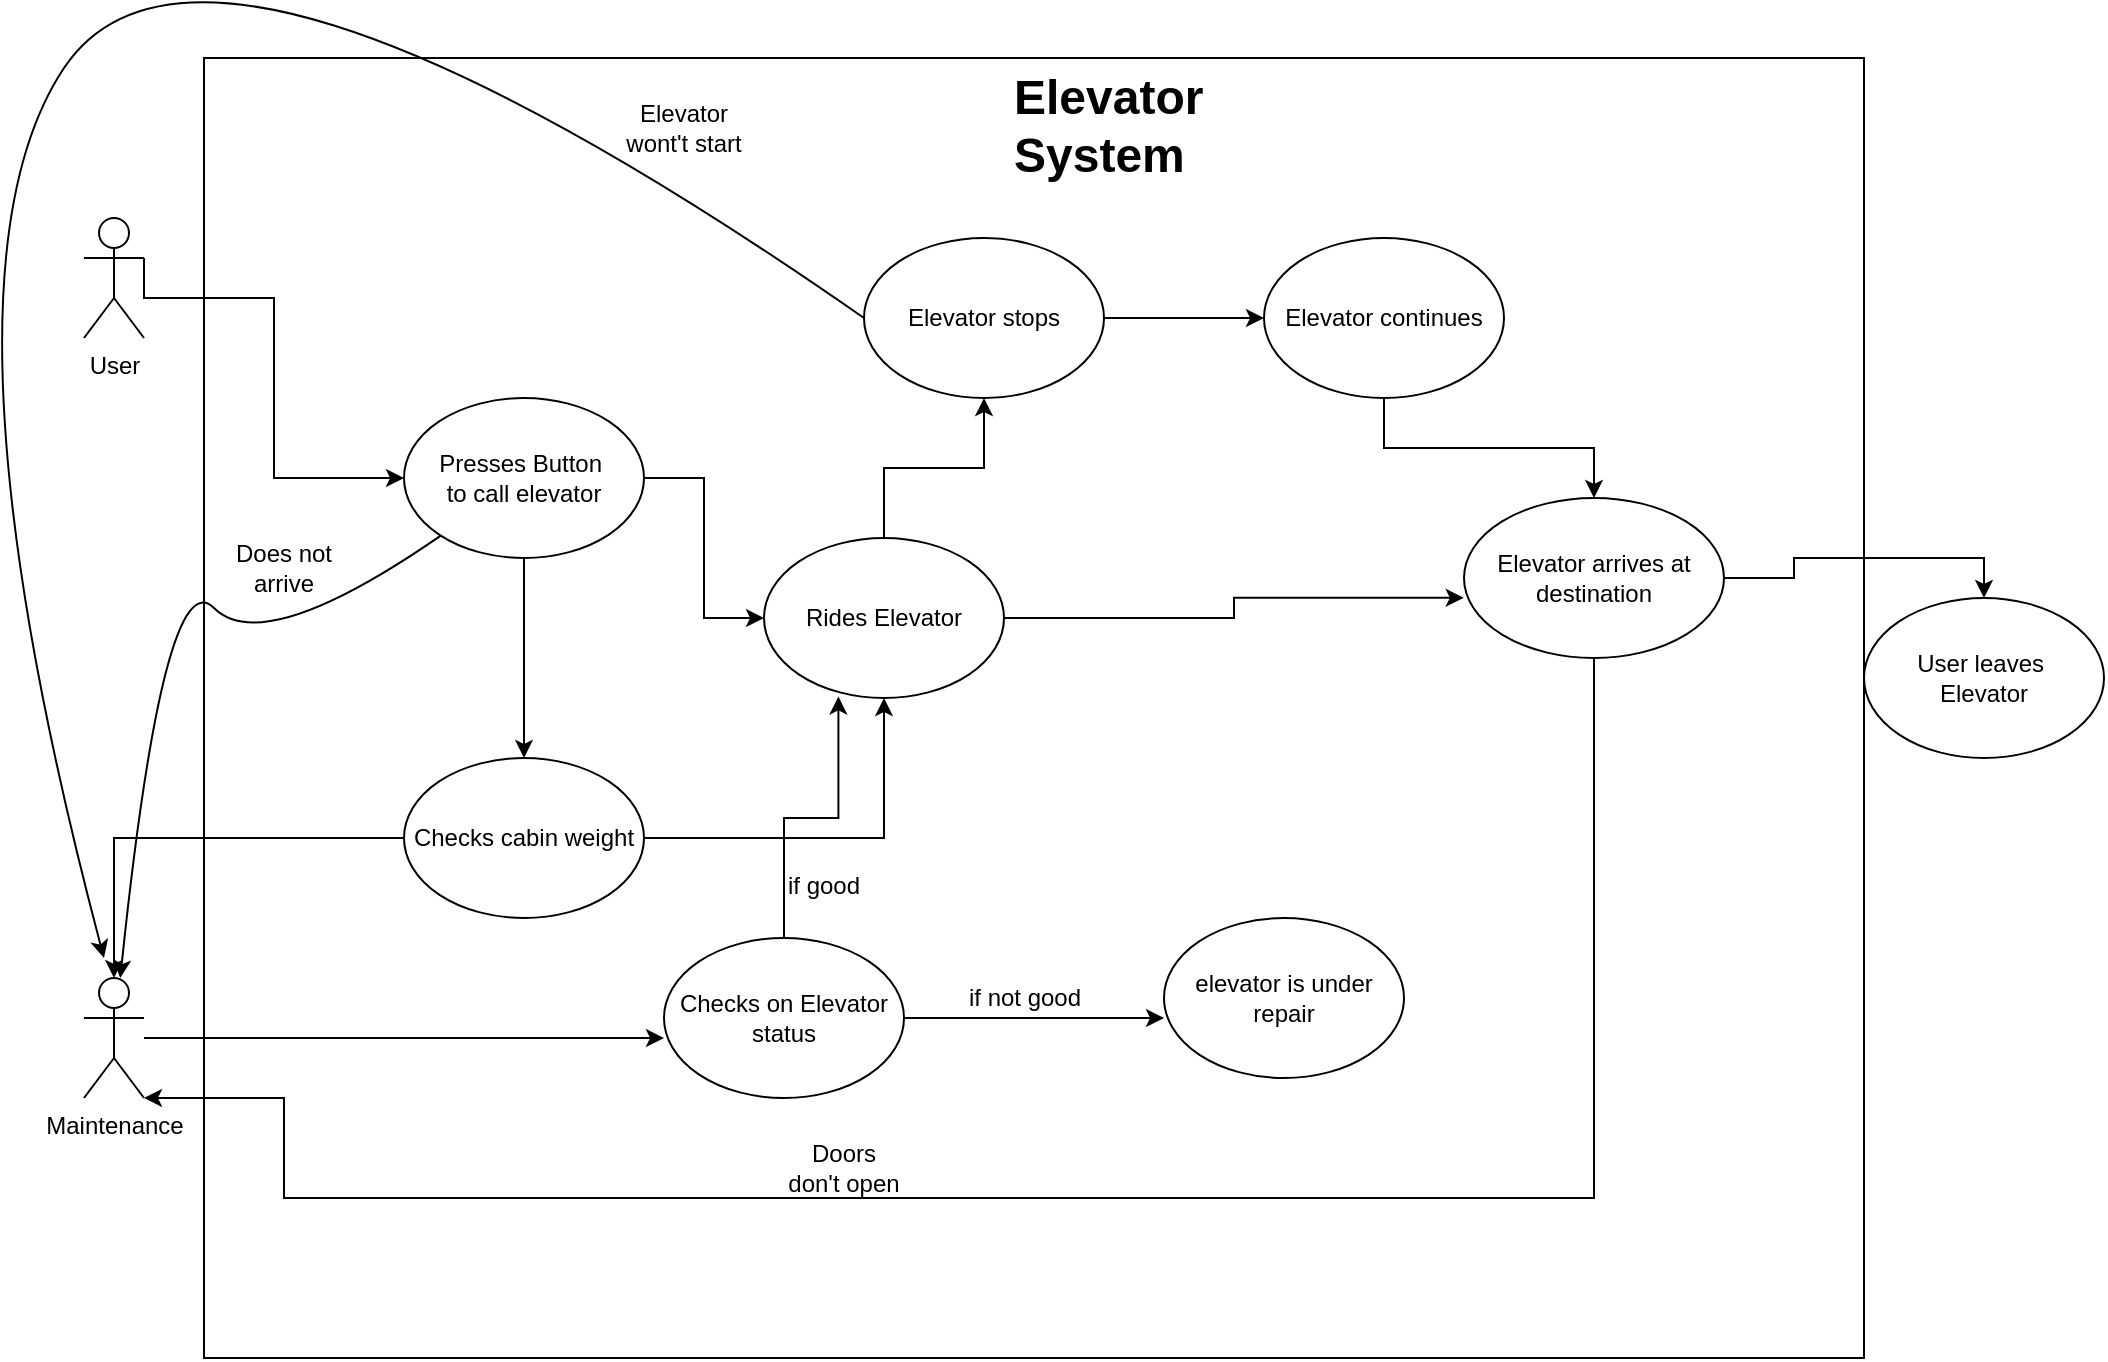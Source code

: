 <mxfile version="20.2.3" type="device"><diagram id="PL3hoCNNfryGZtkeFOUo" name="Page-1"><mxGraphModel dx="1221" dy="1591" grid="1" gridSize="10" guides="1" tooltips="1" connect="1" arrows="1" fold="1" page="1" pageScale="1" pageWidth="1169" pageHeight="827" math="0" shadow="0"><root><mxCell id="0"/><mxCell id="1" parent="0"/><mxCell id="6qLe1xEXpkfztIXwIymU-4" style="edgeStyle=orthogonalEdgeStyle;rounded=0;orthogonalLoop=1;jettySize=auto;html=1;exitX=1;exitY=0.333;exitDx=0;exitDy=0;exitPerimeter=0;entryX=0;entryY=0.5;entryDx=0;entryDy=0;" edge="1" parent="1" source="6qLe1xEXpkfztIXwIymU-1" target="6qLe1xEXpkfztIXwIymU-3"><mxGeometry relative="1" as="geometry"><Array as="points"><mxPoint x="110" y="120"/><mxPoint x="175" y="120"/><mxPoint x="175" y="210"/></Array></mxGeometry></mxCell><mxCell id="6qLe1xEXpkfztIXwIymU-1" value="User" style="shape=umlActor;verticalLabelPosition=bottom;verticalAlign=top;html=1;outlineConnect=0;" vertex="1" parent="1"><mxGeometry x="80" y="80" width="30" height="60" as="geometry"/></mxCell><mxCell id="6qLe1xEXpkfztIXwIymU-18" style="edgeStyle=orthogonalEdgeStyle;rounded=0;orthogonalLoop=1;jettySize=auto;html=1;entryX=0;entryY=0.625;entryDx=0;entryDy=0;entryPerimeter=0;" edge="1" parent="1" source="6qLe1xEXpkfztIXwIymU-2" target="6qLe1xEXpkfztIXwIymU-16"><mxGeometry relative="1" as="geometry"/></mxCell><mxCell id="6qLe1xEXpkfztIXwIymU-2" value="Maintenance" style="shape=umlActor;verticalLabelPosition=bottom;verticalAlign=top;html=1;outlineConnect=0;" vertex="1" parent="1"><mxGeometry x="80" y="460" width="30" height="60" as="geometry"/></mxCell><mxCell id="6qLe1xEXpkfztIXwIymU-10" value="" style="edgeStyle=orthogonalEdgeStyle;rounded=0;orthogonalLoop=1;jettySize=auto;html=1;" edge="1" parent="1" source="6qLe1xEXpkfztIXwIymU-3" target="6qLe1xEXpkfztIXwIymU-8"><mxGeometry relative="1" as="geometry"/></mxCell><mxCell id="6qLe1xEXpkfztIXwIymU-3" value="Presses Button&amp;nbsp;&lt;br&gt;to call elevator" style="ellipse;whiteSpace=wrap;html=1;" vertex="1" parent="1"><mxGeometry x="240" y="170" width="120" height="80" as="geometry"/></mxCell><mxCell id="6qLe1xEXpkfztIXwIymU-9" style="edgeStyle=orthogonalEdgeStyle;rounded=0;orthogonalLoop=1;jettySize=auto;html=1;exitX=1;exitY=0.5;exitDx=0;exitDy=0;entryX=0.5;entryY=1;entryDx=0;entryDy=0;" edge="1" parent="1" source="6qLe1xEXpkfztIXwIymU-7" target="6qLe1xEXpkfztIXwIymU-8"><mxGeometry relative="1" as="geometry"/></mxCell><mxCell id="6qLe1xEXpkfztIXwIymU-11" style="edgeStyle=orthogonalEdgeStyle;rounded=0;orthogonalLoop=1;jettySize=auto;html=1;entryX=0.5;entryY=0;entryDx=0;entryDy=0;entryPerimeter=0;" edge="1" parent="1" source="6qLe1xEXpkfztIXwIymU-7" target="6qLe1xEXpkfztIXwIymU-2"><mxGeometry relative="1" as="geometry"/></mxCell><mxCell id="6qLe1xEXpkfztIXwIymU-7" value="Checks cabin weight" style="ellipse;whiteSpace=wrap;html=1;" vertex="1" parent="1"><mxGeometry x="240" y="350" width="120" height="80" as="geometry"/></mxCell><mxCell id="6qLe1xEXpkfztIXwIymU-6" style="edgeStyle=orthogonalEdgeStyle;rounded=0;orthogonalLoop=1;jettySize=auto;html=1;" edge="1" parent="1" source="6qLe1xEXpkfztIXwIymU-3"><mxGeometry relative="1" as="geometry"><mxPoint x="300" y="350" as="targetPoint"/></mxGeometry></mxCell><mxCell id="6qLe1xEXpkfztIXwIymU-31" style="edgeStyle=orthogonalEdgeStyle;rounded=0;orthogonalLoop=1;jettySize=auto;html=1;entryX=0.5;entryY=1;entryDx=0;entryDy=0;" edge="1" parent="1" source="6qLe1xEXpkfztIXwIymU-8" target="6qLe1xEXpkfztIXwIymU-30"><mxGeometry relative="1" as="geometry"/></mxCell><mxCell id="6qLe1xEXpkfztIXwIymU-36" style="edgeStyle=orthogonalEdgeStyle;rounded=0;orthogonalLoop=1;jettySize=auto;html=1;entryX=-0.001;entryY=0.624;entryDx=0;entryDy=0;entryPerimeter=0;" edge="1" parent="1" source="6qLe1xEXpkfztIXwIymU-8" target="6qLe1xEXpkfztIXwIymU-35"><mxGeometry relative="1" as="geometry"/></mxCell><mxCell id="6qLe1xEXpkfztIXwIymU-8" value="Rides Elevator" style="ellipse;whiteSpace=wrap;html=1;" vertex="1" parent="1"><mxGeometry x="420" y="240" width="120" height="80" as="geometry"/></mxCell><mxCell id="6qLe1xEXpkfztIXwIymU-14" value="" style="curved=1;endArrow=classic;html=1;rounded=0;" edge="1" parent="1" source="6qLe1xEXpkfztIXwIymU-3" target="6qLe1xEXpkfztIXwIymU-2"><mxGeometry width="50" height="50" relative="1" as="geometry"><mxPoint x="120" y="300" as="sourcePoint"/><mxPoint x="170" y="250" as="targetPoint"/><Array as="points"><mxPoint x="170" y="300"/><mxPoint x="120" y="250"/></Array></mxGeometry></mxCell><mxCell id="6qLe1xEXpkfztIXwIymU-15" value="Does not arrive" style="text;html=1;strokeColor=none;fillColor=none;align=center;verticalAlign=middle;whiteSpace=wrap;rounded=0;" vertex="1" parent="1"><mxGeometry x="150" y="240" width="60" height="30" as="geometry"/></mxCell><mxCell id="6qLe1xEXpkfztIXwIymU-19" style="edgeStyle=orthogonalEdgeStyle;rounded=0;orthogonalLoop=1;jettySize=auto;html=1;entryX=0.31;entryY=0.99;entryDx=0;entryDy=0;entryPerimeter=0;" edge="1" parent="1" source="6qLe1xEXpkfztIXwIymU-16" target="6qLe1xEXpkfztIXwIymU-8"><mxGeometry relative="1" as="geometry"/></mxCell><mxCell id="6qLe1xEXpkfztIXwIymU-21" style="edgeStyle=orthogonalEdgeStyle;rounded=0;orthogonalLoop=1;jettySize=auto;html=1;exitX=1;exitY=0.5;exitDx=0;exitDy=0;" edge="1" parent="1" source="6qLe1xEXpkfztIXwIymU-16"><mxGeometry relative="1" as="geometry"><mxPoint x="620" y="480" as="targetPoint"/></mxGeometry></mxCell><mxCell id="6qLe1xEXpkfztIXwIymU-16" value="Checks on Elevator status" style="ellipse;whiteSpace=wrap;html=1;" vertex="1" parent="1"><mxGeometry x="370" y="440" width="120" height="80" as="geometry"/></mxCell><mxCell id="6qLe1xEXpkfztIXwIymU-20" value="if good" style="text;html=1;strokeColor=none;fillColor=none;align=center;verticalAlign=middle;whiteSpace=wrap;rounded=0;" vertex="1" parent="1"><mxGeometry x="420" y="399" width="60" height="30" as="geometry"/></mxCell><mxCell id="6qLe1xEXpkfztIXwIymU-22" value="elevator is under repair" style="ellipse;whiteSpace=wrap;html=1;" vertex="1" parent="1"><mxGeometry x="620" y="430" width="120" height="80" as="geometry"/></mxCell><mxCell id="6qLe1xEXpkfztIXwIymU-23" value="if not good" style="text;html=1;align=center;verticalAlign=middle;resizable=0;points=[];autosize=1;strokeColor=none;fillColor=none;" vertex="1" parent="1"><mxGeometry x="510" y="455" width="80" height="30" as="geometry"/></mxCell><mxCell id="6qLe1xEXpkfztIXwIymU-28" value="" style="curved=1;endArrow=classic;html=1;rounded=0;exitX=0;exitY=0.5;exitDx=0;exitDy=0;" edge="1" parent="1" source="6qLe1xEXpkfztIXwIymU-30"><mxGeometry width="50" height="50" relative="1" as="geometry"><mxPoint x="450" y="220" as="sourcePoint"/><mxPoint x="90" y="450" as="targetPoint"/><Array as="points"><mxPoint x="140" y="-100"/><mxPoint y="110"/></Array></mxGeometry></mxCell><mxCell id="6qLe1xEXpkfztIXwIymU-29" value="Elevator wont't start" style="text;html=1;strokeColor=none;fillColor=none;align=center;verticalAlign=middle;whiteSpace=wrap;rounded=0;" vertex="1" parent="1"><mxGeometry x="350" y="20" width="60" height="30" as="geometry"/></mxCell><mxCell id="6qLe1xEXpkfztIXwIymU-34" value="" style="edgeStyle=orthogonalEdgeStyle;rounded=0;orthogonalLoop=1;jettySize=auto;html=1;" edge="1" parent="1" source="6qLe1xEXpkfztIXwIymU-30" target="6qLe1xEXpkfztIXwIymU-33"><mxGeometry relative="1" as="geometry"/></mxCell><mxCell id="6qLe1xEXpkfztIXwIymU-30" value="Elevator stops" style="ellipse;whiteSpace=wrap;html=1;" vertex="1" parent="1"><mxGeometry x="470" y="90" width="120" height="80" as="geometry"/></mxCell><mxCell id="6qLe1xEXpkfztIXwIymU-37" style="edgeStyle=orthogonalEdgeStyle;rounded=0;orthogonalLoop=1;jettySize=auto;html=1;" edge="1" parent="1" source="6qLe1xEXpkfztIXwIymU-33" target="6qLe1xEXpkfztIXwIymU-35"><mxGeometry relative="1" as="geometry"><mxPoint x="830" y="210" as="targetPoint"/></mxGeometry></mxCell><mxCell id="6qLe1xEXpkfztIXwIymU-33" value="Elevator continues" style="ellipse;whiteSpace=wrap;html=1;" vertex="1" parent="1"><mxGeometry x="670" y="90" width="120" height="80" as="geometry"/></mxCell><mxCell id="6qLe1xEXpkfztIXwIymU-40" style="edgeStyle=orthogonalEdgeStyle;rounded=0;orthogonalLoop=1;jettySize=auto;html=1;entryX=0.5;entryY=0;entryDx=0;entryDy=0;" edge="1" parent="1" source="6qLe1xEXpkfztIXwIymU-35" target="6qLe1xEXpkfztIXwIymU-39"><mxGeometry relative="1" as="geometry"/></mxCell><mxCell id="6qLe1xEXpkfztIXwIymU-41" style="edgeStyle=orthogonalEdgeStyle;rounded=0;orthogonalLoop=1;jettySize=auto;html=1;exitX=0.5;exitY=1;exitDx=0;exitDy=0;entryX=1;entryY=1;entryDx=0;entryDy=0;entryPerimeter=0;" edge="1" parent="1" source="6qLe1xEXpkfztIXwIymU-35" target="6qLe1xEXpkfztIXwIymU-2"><mxGeometry relative="1" as="geometry"><Array as="points"><mxPoint x="835" y="570"/><mxPoint x="180" y="570"/><mxPoint x="180" y="520"/></Array></mxGeometry></mxCell><mxCell id="6qLe1xEXpkfztIXwIymU-35" value="Elevator arrives at destination" style="ellipse;whiteSpace=wrap;html=1;" vertex="1" parent="1"><mxGeometry x="770" y="220" width="130" height="80" as="geometry"/></mxCell><mxCell id="6qLe1xEXpkfztIXwIymU-39" value="User leaves&amp;nbsp;&lt;br&gt;Elevator" style="ellipse;whiteSpace=wrap;html=1;" vertex="1" parent="1"><mxGeometry x="970" y="270" width="120" height="80" as="geometry"/></mxCell><mxCell id="6qLe1xEXpkfztIXwIymU-42" value="Doors don't open" style="text;html=1;strokeColor=none;fillColor=none;align=center;verticalAlign=middle;whiteSpace=wrap;rounded=0;" vertex="1" parent="1"><mxGeometry x="430" y="540" width="60" height="30" as="geometry"/></mxCell><mxCell id="6qLe1xEXpkfztIXwIymU-43" value="" style="rounded=0;whiteSpace=wrap;html=1;fillColor=none;" vertex="1" parent="1"><mxGeometry x="140" width="830" height="650" as="geometry"/></mxCell><mxCell id="6qLe1xEXpkfztIXwIymU-44" value="&lt;h1&gt;Elevator System&lt;/h1&gt;&lt;p&gt;&lt;br&gt;&lt;/p&gt;" style="text;html=1;strokeColor=none;fillColor=none;spacing=5;spacingTop=-20;whiteSpace=wrap;overflow=hidden;rounded=0;" vertex="1" parent="1"><mxGeometry x="540" width="190" height="120" as="geometry"/></mxCell></root></mxGraphModel></diagram></mxfile>